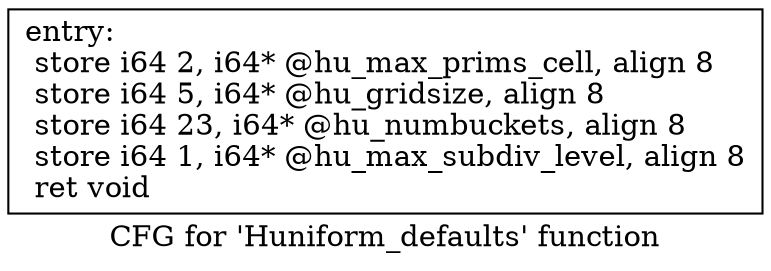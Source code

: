 digraph "CFG for 'Huniform_defaults' function" {
	label="CFG for 'Huniform_defaults' function";

	Node0x5f62890 [shape=record,label="{entry:\l  store i64 2, i64* @hu_max_prims_cell, align 8\l  store i64 5, i64* @hu_gridsize, align 8\l  store i64 23, i64* @hu_numbuckets, align 8\l  store i64 1, i64* @hu_max_subdiv_level, align 8\l  ret void\l}"];
}
